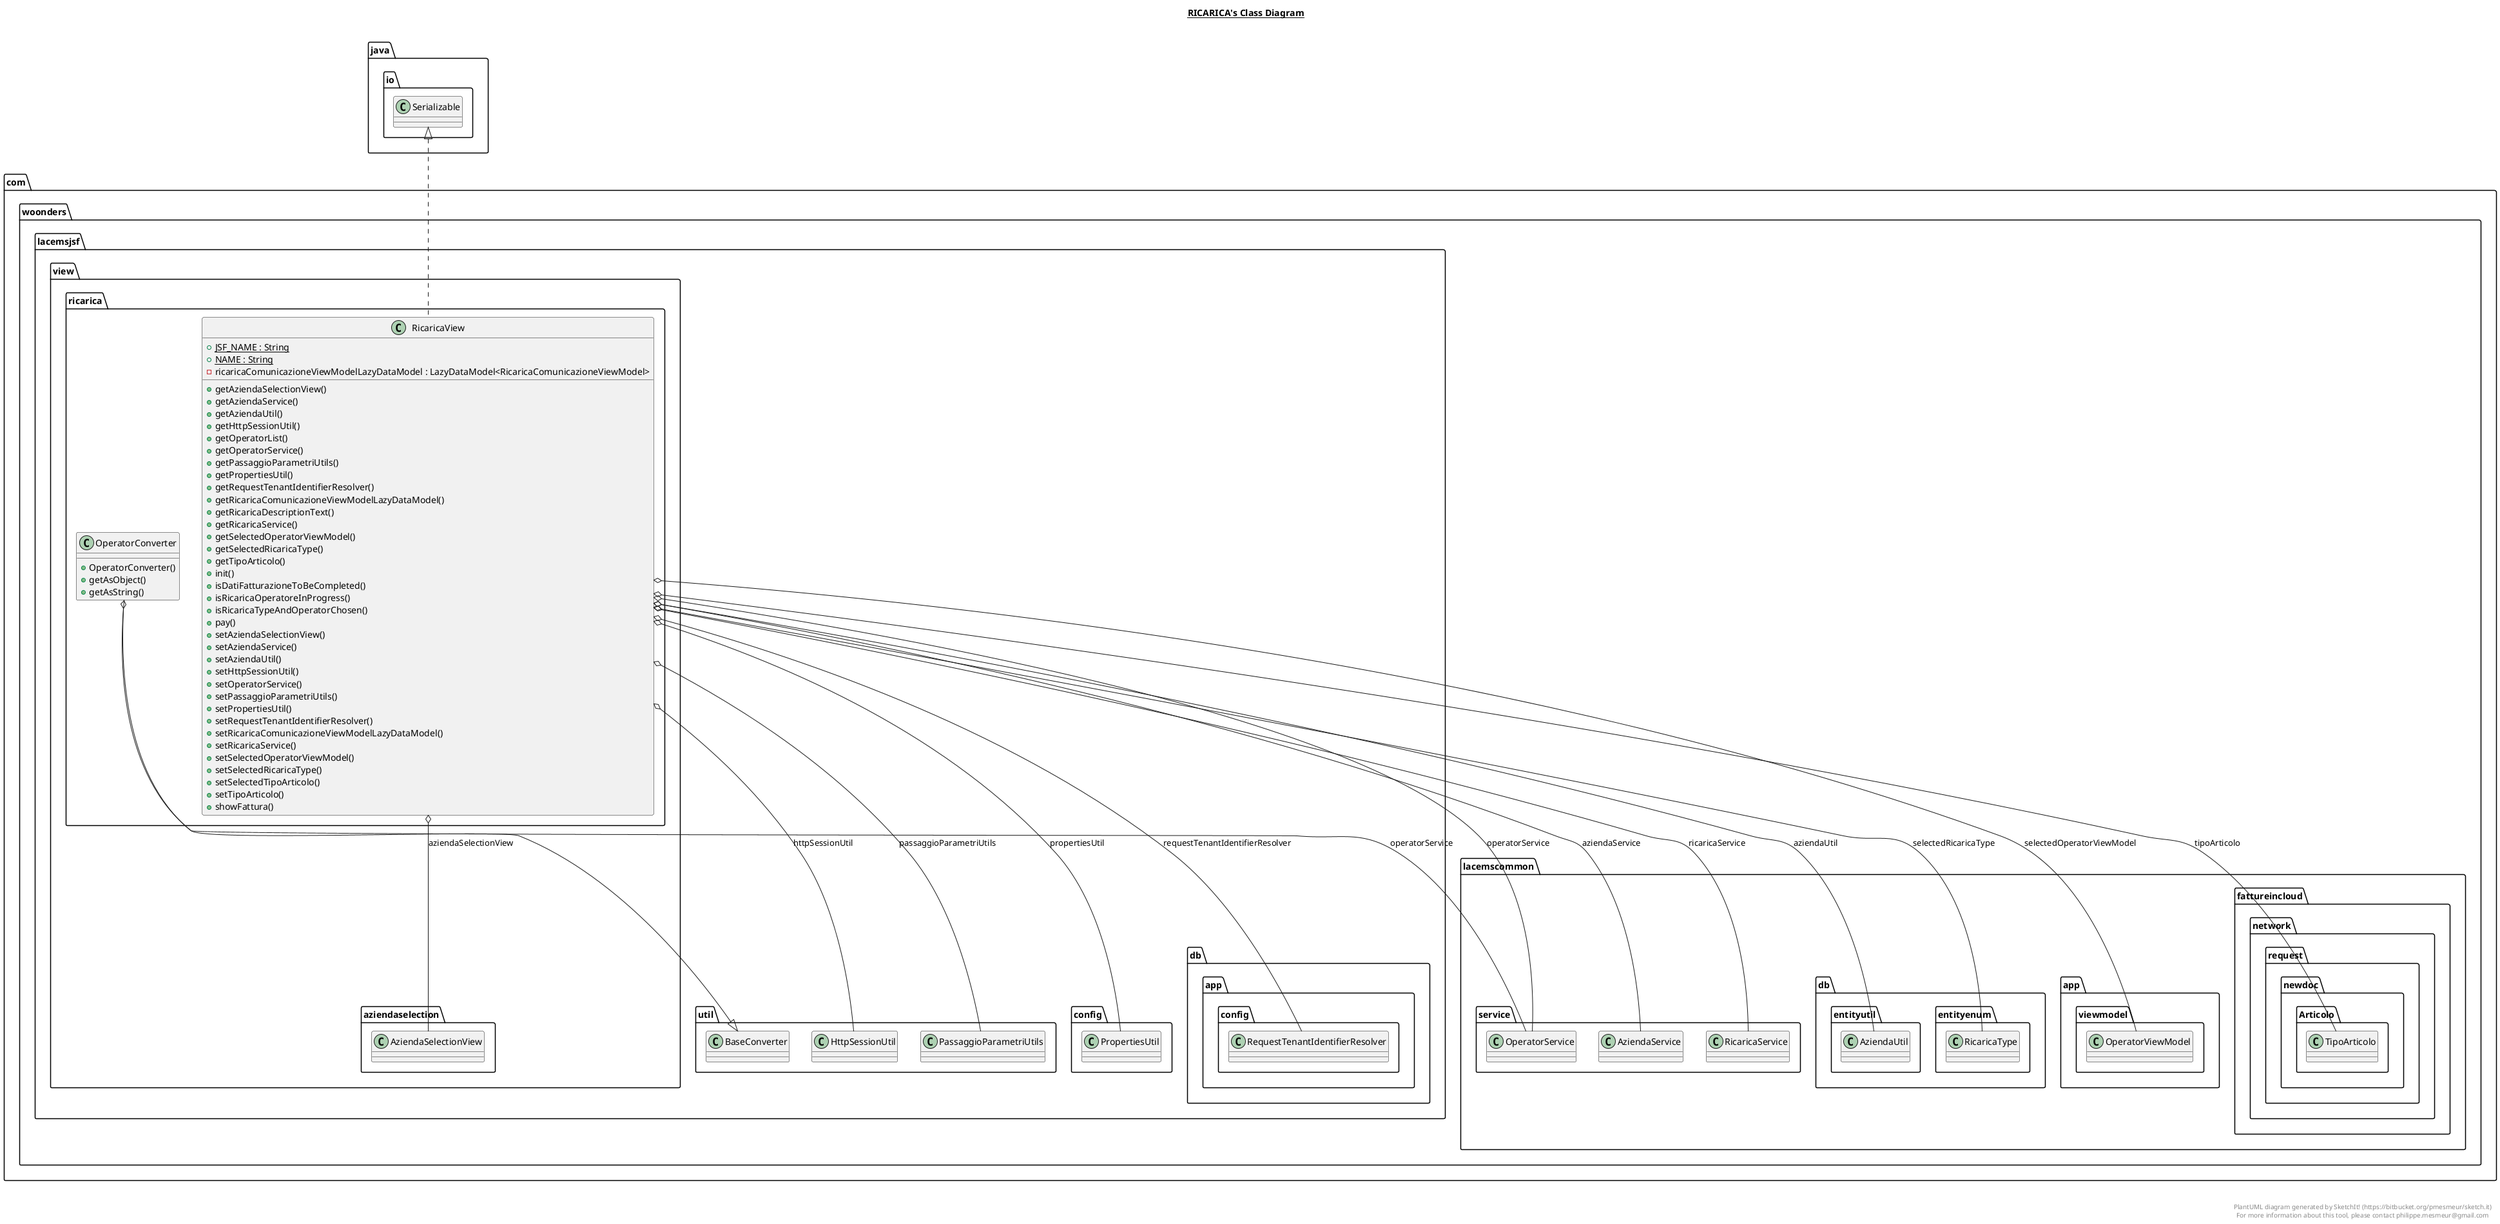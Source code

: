 @startuml

title __RICARICA's Class Diagram__\n

  namespace com.woonders.lacemsjsf.view.ricarica {
    class com.woonders.lacemsjsf.view.ricarica.OperatorConverter {
        + OperatorConverter()
        + getAsObject()
        + getAsString()
    }
  }
  

  namespace com.woonders.lacemsjsf.view.ricarica {
    class com.woonders.lacemsjsf.view.ricarica.RicaricaView {
        {static} + JSF_NAME : String
        {static} + NAME : String
        - ricaricaComunicazioneViewModelLazyDataModel : LazyDataModel<RicaricaComunicazioneViewModel>
        + getAziendaSelectionView()
        + getAziendaService()
        + getAziendaUtil()
        + getHttpSessionUtil()
        + getOperatorList()
        + getOperatorService()
        + getPassaggioParametriUtils()
        + getPropertiesUtil()
        + getRequestTenantIdentifierResolver()
        + getRicaricaComunicazioneViewModelLazyDataModel()
        + getRicaricaDescriptionText()
        + getRicaricaService()
        + getSelectedOperatorViewModel()
        + getSelectedRicaricaType()
        + getTipoArticolo()
        + init()
        + isDatiFatturazioneToBeCompleted()
        + isRicaricaOperatoreInProgress()
        + isRicaricaTypeAndOperatorChosen()
        + pay()
        + setAziendaSelectionView()
        + setAziendaService()
        + setAziendaUtil()
        + setHttpSessionUtil()
        + setOperatorService()
        + setPassaggioParametriUtils()
        + setPropertiesUtil()
        + setRequestTenantIdentifierResolver()
        + setRicaricaComunicazioneViewModelLazyDataModel()
        + setRicaricaService()
        + setSelectedOperatorViewModel()
        + setSelectedRicaricaType()
        + setSelectedTipoArticolo()
        + setTipoArticolo()
        + showFattura()
    }
  }
  

  com.woonders.lacemsjsf.view.ricarica.OperatorConverter -up-|> com.woonders.lacemsjsf.util.BaseConverter
  com.woonders.lacemsjsf.view.ricarica.OperatorConverter o-- com.woonders.lacemscommon.service.OperatorService : operatorService
  com.woonders.lacemsjsf.view.ricarica.RicaricaView .up.|> java.io.Serializable
  com.woonders.lacemsjsf.view.ricarica.RicaricaView o-- com.woonders.lacemsjsf.view.aziendaselection.AziendaSelectionView : aziendaSelectionView
  com.woonders.lacemsjsf.view.ricarica.RicaricaView o-- com.woonders.lacemscommon.service.AziendaService : aziendaService
  com.woonders.lacemsjsf.view.ricarica.RicaricaView o-- com.woonders.lacemscommon.db.entityutil.AziendaUtil : aziendaUtil
  com.woonders.lacemsjsf.view.ricarica.RicaricaView o-- com.woonders.lacemsjsf.util.HttpSessionUtil : httpSessionUtil
  com.woonders.lacemsjsf.view.ricarica.RicaricaView o-- com.woonders.lacemscommon.service.OperatorService : operatorService
  com.woonders.lacemsjsf.view.ricarica.RicaricaView o-- com.woonders.lacemsjsf.util.PassaggioParametriUtils : passaggioParametriUtils
  com.woonders.lacemsjsf.view.ricarica.RicaricaView o-- com.woonders.lacemsjsf.config.PropertiesUtil : propertiesUtil
  com.woonders.lacemsjsf.view.ricarica.RicaricaView o-- com.woonders.lacemsjsf.db.app.config.RequestTenantIdentifierResolver : requestTenantIdentifierResolver
  com.woonders.lacemsjsf.view.ricarica.RicaricaView o-- com.woonders.lacemscommon.service.RicaricaService : ricaricaService
  com.woonders.lacemsjsf.view.ricarica.RicaricaView o-- com.woonders.lacemscommon.app.viewmodel.OperatorViewModel : selectedOperatorViewModel
  com.woonders.lacemsjsf.view.ricarica.RicaricaView o-- com.woonders.lacemscommon.db.entityenum.RicaricaType : selectedRicaricaType
  com.woonders.lacemsjsf.view.ricarica.RicaricaView o-- com.woonders.lacemscommon.fattureincloud.network.request.newdoc.Articolo.TipoArticolo : tipoArticolo


right footer


PlantUML diagram generated by SketchIt! (https://bitbucket.org/pmesmeur/sketch.it)
For more information about this tool, please contact philippe.mesmeur@gmail.com
endfooter

@enduml
